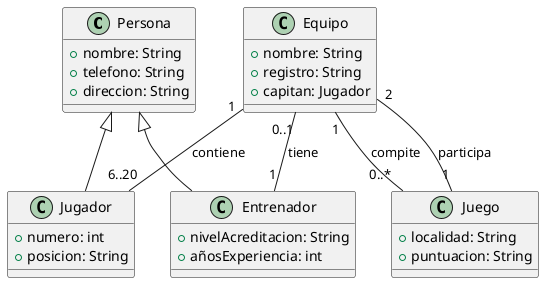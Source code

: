 @startuml
class Persona {
    +nombre: String
    +telefono: String
    +direccion: String
}

class Jugador {
    +numero: int
    +posicion: String
}

class Entrenador {
    +nivelAcreditacion: String
    +añosExperiencia: int
}

class Equipo {
    +nombre: String
    +registro: String
    +capitan: Jugador
}

class Juego {
    +localidad: String
    +puntuacion: String
}

Persona <|-- Jugador
Persona <|-- Entrenador
Equipo "1" -- "6..20" Jugador : contiene
Equipo "0..1" -- "1" Entrenador : tiene
Equipo "1" -- "0..*" Juego : compite
Juego "1" -- "2" Equipo : participa

@enduml